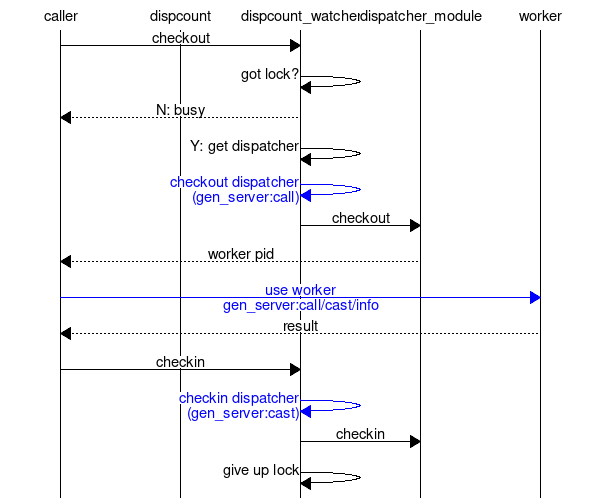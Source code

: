 msc {
    caller, dispcount, dispcount_watcher, dispatcher_module, worker;

    caller=>dispcount_watcher [ label = "checkout" ];
#    dispcount=>dispcount_watcher [ label = "checkout" ];
    dispcount_watcher=>dispcount_watcher [ label = "got lock?" ];
    dispcount_watcher>>caller [ label = "N: busy" ];
#    dispcount>>caller [ label = "busy" ];

    dispcount_watcher=>dispcount_watcher [ label = "Y: get dispatcher" ];
    dispcount_watcher=>dispcount_watcher
      [ label = "checkout dispatcher\n(gen_server:call)",
        textcolour="blue",
        linecolour="blue" ];
    dispcount_watcher=>dispatcher_module [ label = "checkout" ];
    dispatcher_module>>caller [ label = "worker pid" ];
#    dispcount_watcher>>dispcount [ label = "worker pid" ];
#    dispcount>>caller [ label = "worker pid" ];

    caller=>worker [ label = "use worker\ngen_server:call/cast/info",
                     textcolour="blue",
                     linecolour="blue"
                   ];
    worker>>caller [ label = "result" ];

    caller=>dispcount_watcher [ label = "checkin" ];
#    dispcount=>dispcount_watcher [ label = "checkin" ];
    dispcount_watcher=>dispcount_watcher
      [ label = "checkin dispatcher\n(gen_server:cast)",
        textcolour="blue",
        linecolour="blue" ];
    dispcount_watcher=>dispatcher_module [ label = "checkin" ];
    dispcount_watcher=>dispcount_watcher [ label = "give up lock" ];
}


